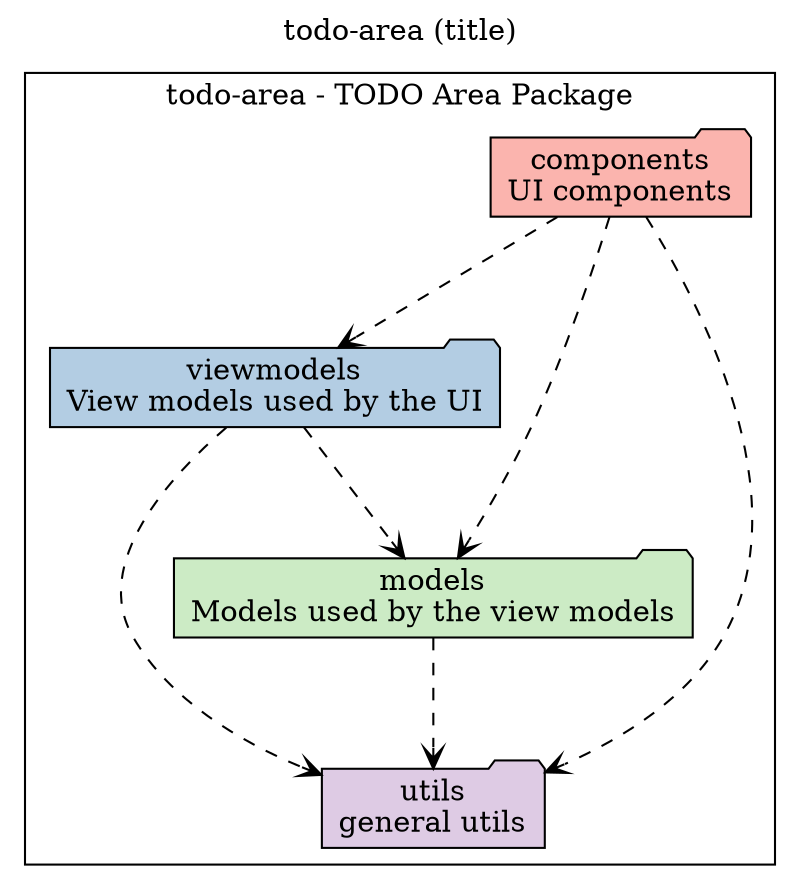 /* Header ================================= */
/* auto-generated by tslint-folders-diagrams docs tool at January 23, 2020, 4:50 PM*/
digraph packages {
  /* Graph settings ================================= */
  graph [
    // needed to allow edge to have *cluster* as a destination:
    compound=true
    label = "todo-area (title)"
    labelloc = t
    
    //dpi = 200
    ranksep=0.65
    nodesep=0.40
    rankdir=TB
    
    style="filled"
    
    len=0
  ]
  
  /* Styling ================================= */
  graph [
    bgcolor="#FFFFFF"
    fillcolor="#FFFFFF"
  ]
  node [
    labeljust="l"
    colorscheme="pastel19"
    style=filled
    fillcolor=3
    shape=record
  ]
  
  edge [arrowhead="vee", arrowtail="vee", style=dashed, color="black"]
  
  /* Nodes and Clusters ================================= */
  subgraph cluster_C2 {
    labelloc = t
    
    node [shape="folder"]
    label = "todo-area - TODO Area Package"
    {
    P2 [label="components
UI components" fillcolor=1]
    }
    
    
    {
    P3 [label="viewmodels
View models used by the UI" fillcolor=2]
    }
    
    
    {
    P4 [label="models
Models used by the view models" fillcolor=3]
    }
    
    
    {
    P5 [label="utils
general utils" fillcolor=4]
    }
    
    
  }
  
  
  /* Edges ================================= */
  P2-> P3 [label=" " ]
  P2-> P4 [label=" " ]
  P2-> P5 [label=" " ]
  P3-> P4 [label=" " ]
  P3-> P5 [label=" " ]
  P4-> P5 [label=" " ]
  
}
